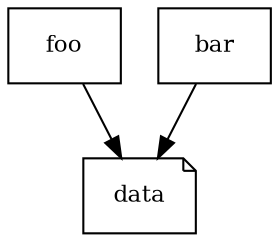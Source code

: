 digraph G {
    node [font=Ubuntu, fontsize=11];
    edge [font=Ubuntu, fontsize=11];

    data2 [label="data", shape=note];
    filename1 [label="foo", shape=box];
    filename2 [label="bar", shape=box];

    filename1->data2;
    filename2->data2;
}
